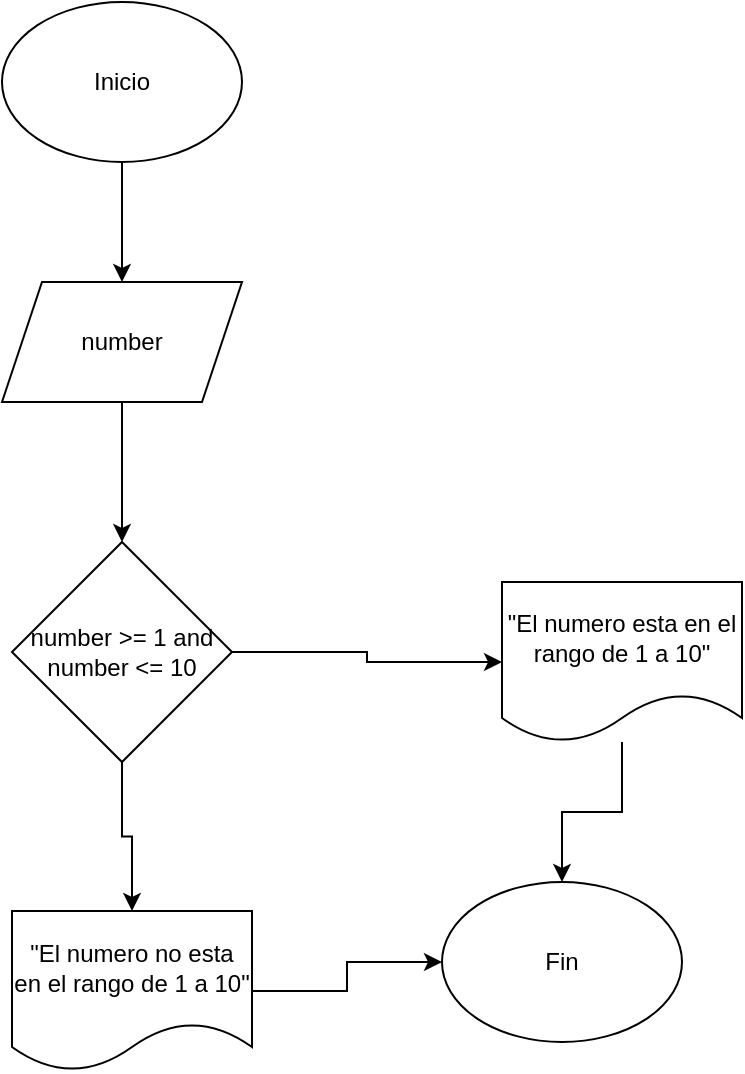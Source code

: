 <mxfile version="26.2.14">
  <diagram id="C5RBs43oDa-KdzZeNtuy" name="Page-1">
    <mxGraphModel dx="1360" dy="795" grid="1" gridSize="10" guides="1" tooltips="1" connect="1" arrows="1" fold="1" page="1" pageScale="1" pageWidth="827" pageHeight="1169" math="0" shadow="0">
      <root>
        <mxCell id="WIyWlLk6GJQsqaUBKTNV-0" />
        <mxCell id="WIyWlLk6GJQsqaUBKTNV-1" parent="WIyWlLk6GJQsqaUBKTNV-0" />
        <mxCell id="GOfJNdNeNU2Qqo1dJbFf-201" style="edgeStyle=orthogonalEdgeStyle;rounded=0;orthogonalLoop=1;jettySize=auto;html=1;" edge="1" parent="WIyWlLk6GJQsqaUBKTNV-1" source="GOfJNdNeNU2Qqo1dJbFf-1" target="GOfJNdNeNU2Qqo1dJbFf-195">
          <mxGeometry relative="1" as="geometry" />
        </mxCell>
        <mxCell id="GOfJNdNeNU2Qqo1dJbFf-1" value="Inicio" style="ellipse;whiteSpace=wrap;html=1;" vertex="1" parent="WIyWlLk6GJQsqaUBKTNV-1">
          <mxGeometry x="320" y="50" width="120" height="80" as="geometry" />
        </mxCell>
        <mxCell id="GOfJNdNeNU2Qqo1dJbFf-8" value="Fin" style="ellipse;whiteSpace=wrap;html=1;" vertex="1" parent="WIyWlLk6GJQsqaUBKTNV-1">
          <mxGeometry x="540" y="490" width="120" height="80" as="geometry" />
        </mxCell>
        <mxCell id="GOfJNdNeNU2Qqo1dJbFf-202" style="edgeStyle=orthogonalEdgeStyle;rounded=0;orthogonalLoop=1;jettySize=auto;html=1;" edge="1" parent="WIyWlLk6GJQsqaUBKTNV-1" source="GOfJNdNeNU2Qqo1dJbFf-195" target="GOfJNdNeNU2Qqo1dJbFf-196">
          <mxGeometry relative="1" as="geometry" />
        </mxCell>
        <mxCell id="GOfJNdNeNU2Qqo1dJbFf-195" value="number" style="shape=parallelogram;perimeter=parallelogramPerimeter;whiteSpace=wrap;html=1;fixedSize=1;" vertex="1" parent="WIyWlLk6GJQsqaUBKTNV-1">
          <mxGeometry x="320" y="190" width="120" height="60" as="geometry" />
        </mxCell>
        <mxCell id="GOfJNdNeNU2Qqo1dJbFf-199" style="edgeStyle=orthogonalEdgeStyle;rounded=0;orthogonalLoop=1;jettySize=auto;html=1;" edge="1" parent="WIyWlLk6GJQsqaUBKTNV-1" source="GOfJNdNeNU2Qqo1dJbFf-196" target="GOfJNdNeNU2Qqo1dJbFf-198">
          <mxGeometry relative="1" as="geometry" />
        </mxCell>
        <mxCell id="GOfJNdNeNU2Qqo1dJbFf-200" style="edgeStyle=orthogonalEdgeStyle;rounded=0;orthogonalLoop=1;jettySize=auto;html=1;" edge="1" parent="WIyWlLk6GJQsqaUBKTNV-1" source="GOfJNdNeNU2Qqo1dJbFf-196" target="GOfJNdNeNU2Qqo1dJbFf-197">
          <mxGeometry relative="1" as="geometry" />
        </mxCell>
        <mxCell id="GOfJNdNeNU2Qqo1dJbFf-196" value="number &amp;gt;= 1 and number &amp;lt;= 10" style="rhombus;whiteSpace=wrap;html=1;" vertex="1" parent="WIyWlLk6GJQsqaUBKTNV-1">
          <mxGeometry x="325" y="320" width="110" height="110" as="geometry" />
        </mxCell>
        <mxCell id="GOfJNdNeNU2Qqo1dJbFf-203" style="edgeStyle=orthogonalEdgeStyle;rounded=0;orthogonalLoop=1;jettySize=auto;html=1;" edge="1" parent="WIyWlLk6GJQsqaUBKTNV-1" source="GOfJNdNeNU2Qqo1dJbFf-197" target="GOfJNdNeNU2Qqo1dJbFf-8">
          <mxGeometry relative="1" as="geometry" />
        </mxCell>
        <mxCell id="GOfJNdNeNU2Qqo1dJbFf-197" value="&quot;El numero esta en el rango de 1 a 10&quot;" style="shape=document;whiteSpace=wrap;html=1;boundedLbl=1;" vertex="1" parent="WIyWlLk6GJQsqaUBKTNV-1">
          <mxGeometry x="570" y="340" width="120" height="80" as="geometry" />
        </mxCell>
        <mxCell id="GOfJNdNeNU2Qqo1dJbFf-204" style="edgeStyle=orthogonalEdgeStyle;rounded=0;orthogonalLoop=1;jettySize=auto;html=1;" edge="1" parent="WIyWlLk6GJQsqaUBKTNV-1" source="GOfJNdNeNU2Qqo1dJbFf-198" target="GOfJNdNeNU2Qqo1dJbFf-8">
          <mxGeometry relative="1" as="geometry" />
        </mxCell>
        <mxCell id="GOfJNdNeNU2Qqo1dJbFf-198" value="&quot;El numero no esta en el rango de 1 a 10&quot;" style="shape=document;whiteSpace=wrap;html=1;boundedLbl=1;" vertex="1" parent="WIyWlLk6GJQsqaUBKTNV-1">
          <mxGeometry x="325" y="504.5" width="120" height="80" as="geometry" />
        </mxCell>
      </root>
    </mxGraphModel>
  </diagram>
</mxfile>
